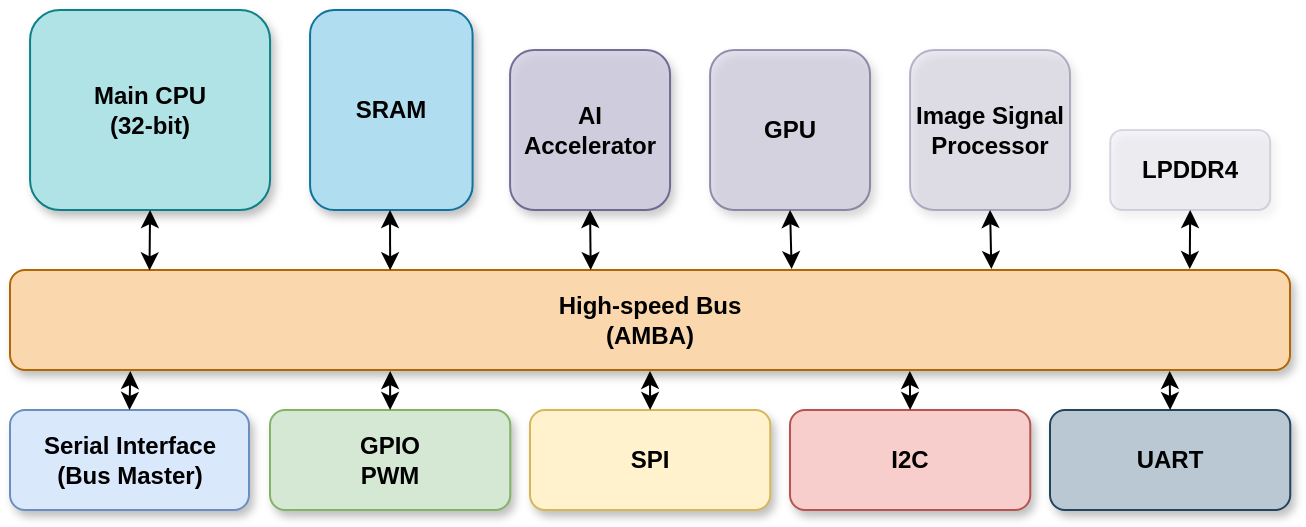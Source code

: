 <mxfile version="24.7.16">
  <diagram name="Page-1" id="7c7Gsr3EZ65wrOukpcMr">
    <mxGraphModel dx="1429" dy="1391" grid="1" gridSize="10" guides="1" tooltips="1" connect="1" arrows="1" fold="1" page="0" pageScale="1" pageWidth="850" pageHeight="1100" math="0" shadow="0">
      <root>
        <mxCell id="0" />
        <mxCell id="1" parent="0" />
        <mxCell id="WEE4pHvyWrbr1R9gSWEm-3" value="&lt;div&gt;High-speed Bus&lt;/div&gt;&lt;div&gt;(AMBA)&lt;br&gt;&lt;/div&gt;" style="rounded=1;whiteSpace=wrap;html=1;points=[[0.09,0,0,0,0]];fillColor=#fad7ac;strokeColor=#b46504;shadow=1;fontStyle=1" parent="1" vertex="1">
          <mxGeometry x="-40" y="-530" width="640" height="50" as="geometry" />
        </mxCell>
        <mxCell id="WEE4pHvyWrbr1R9gSWEm-4" value="&lt;div&gt;Main CPU&lt;/div&gt;&lt;div&gt;(32-bit)&lt;br&gt;&lt;/div&gt;" style="rounded=1;whiteSpace=wrap;html=1;fillColor=#b0e3e6;strokeColor=#0e8088;shadow=1;fontStyle=1" parent="1" vertex="1">
          <mxGeometry x="-29.97" y="-660" width="120" height="100" as="geometry" />
        </mxCell>
        <mxCell id="WEE4pHvyWrbr1R9gSWEm-5" value="SRAM" style="rounded=1;whiteSpace=wrap;html=1;fillColor=#b1ddf0;strokeColor=#10739e;shadow=1;fontStyle=1" parent="1" vertex="1">
          <mxGeometry x="110.03" y="-660" width="81.25" height="100" as="geometry" />
        </mxCell>
        <mxCell id="WEE4pHvyWrbr1R9gSWEm-6" value="&lt;div&gt;Serial Interface&lt;/div&gt;&lt;div&gt;(Bus Master)&lt;br&gt;&lt;/div&gt;" style="rounded=1;whiteSpace=wrap;html=1;fillColor=#dae8fc;strokeColor=#6c8ebf;shadow=1;fontStyle=1" parent="1" vertex="1">
          <mxGeometry x="-40" y="-460" width="119.5" height="50" as="geometry" />
        </mxCell>
        <mxCell id="WEE4pHvyWrbr1R9gSWEm-9" value="&lt;div&gt;GPIO&lt;/div&gt;&lt;div&gt;PWM&lt;br&gt;&lt;/div&gt;" style="rounded=1;whiteSpace=wrap;html=1;fillColor=#d5e8d4;strokeColor=#82b366;shadow=1;fontStyle=1" parent="1" vertex="1">
          <mxGeometry x="90" y="-460" width="120.13" height="50" as="geometry" />
        </mxCell>
        <mxCell id="WEE4pHvyWrbr1R9gSWEm-11" value="SPI" style="rounded=1;whiteSpace=wrap;html=1;fillColor=#fff2cc;strokeColor=#d6b656;shadow=1;fontStyle=1" parent="1" vertex="1">
          <mxGeometry x="220" y="-460" width="120.13" height="50" as="geometry" />
        </mxCell>
        <mxCell id="WEE4pHvyWrbr1R9gSWEm-24" style="edgeStyle=orthogonalEdgeStyle;rounded=0;orthogonalLoop=1;jettySize=auto;html=1;exitX=0.5;exitY=1;exitDx=0;exitDy=0;entryX=0.438;entryY=0;entryDx=0;entryDy=0;entryPerimeter=0;startArrow=classic;startFill=1;fontStyle=1" parent="1" source="WEE4pHvyWrbr1R9gSWEm-12" edge="1">
          <mxGeometry relative="1" as="geometry">
            <mxPoint x="250.35" y="-530" as="targetPoint" />
          </mxGeometry>
        </mxCell>
        <mxCell id="WEE4pHvyWrbr1R9gSWEm-12" value="AI Accelerator" style="rounded=1;whiteSpace=wrap;html=1;fillColor=#d0cee2;strokeColor=#56517e;opacity=80;shadow=1;fontStyle=1" parent="1" vertex="1">
          <mxGeometry x="210.03" y="-640" width="80" height="80" as="geometry" />
        </mxCell>
        <mxCell id="WEE4pHvyWrbr1R9gSWEm-13" value="GPU" style="rounded=1;whiteSpace=wrap;html=1;fillColor=#d0cee2;strokeColor=#56517e;opacity=60;shadow=1;fontStyle=1" parent="1" vertex="1">
          <mxGeometry x="310.03" y="-640" width="80" height="80" as="geometry" />
        </mxCell>
        <mxCell id="WEE4pHvyWrbr1R9gSWEm-17" value="I2C" style="rounded=1;whiteSpace=wrap;html=1;fillColor=#f8cecc;strokeColor=#b85450;shadow=1;fontStyle=1" parent="1" vertex="1">
          <mxGeometry x="350" y="-460" width="120.13" height="50" as="geometry" />
        </mxCell>
        <mxCell id="WEE4pHvyWrbr1R9gSWEm-18" value="UART" style="rounded=1;whiteSpace=wrap;html=1;fillColor=#bac8d3;strokeColor=#23445d;shadow=1;fontStyle=1" parent="1" vertex="1">
          <mxGeometry x="480" y="-460" width="120.13" height="50" as="geometry" />
        </mxCell>
        <mxCell id="WEE4pHvyWrbr1R9gSWEm-20" style="edgeStyle=orthogonalEdgeStyle;rounded=0;orthogonalLoop=1;jettySize=auto;html=1;exitX=0.5;exitY=1;exitDx=0;exitDy=0;entryX=0.109;entryY=0.004;entryDx=0;entryDy=0;entryPerimeter=0;startArrow=classic;startFill=1;fontStyle=1" parent="1" source="WEE4pHvyWrbr1R9gSWEm-4" target="WEE4pHvyWrbr1R9gSWEm-3" edge="1">
          <mxGeometry relative="1" as="geometry">
            <mxPoint x="27.63" y="-530" as="targetPoint" />
          </mxGeometry>
        </mxCell>
        <mxCell id="WEE4pHvyWrbr1R9gSWEm-21" value="" style="ellipse;whiteSpace=wrap;html=1;aspect=fixed;fontStyle=1" parent="1" vertex="1">
          <mxGeometry x="150.03" y="-530" as="geometry" />
        </mxCell>
        <mxCell id="WEE4pHvyWrbr1R9gSWEm-22" style="edgeStyle=orthogonalEdgeStyle;rounded=0;orthogonalLoop=1;jettySize=auto;html=1;entryX=0.297;entryY=0.003;entryDx=0;entryDy=0;entryPerimeter=0;startArrow=classic;startFill=1;fontStyle=1" parent="1" target="WEE4pHvyWrbr1R9gSWEm-3" edge="1">
          <mxGeometry relative="1" as="geometry">
            <mxPoint x="150" y="-560" as="sourcePoint" />
            <mxPoint x="149.23" y="-530.1" as="targetPoint" />
          </mxGeometry>
        </mxCell>
        <mxCell id="WEE4pHvyWrbr1R9gSWEm-26" style="edgeStyle=orthogonalEdgeStyle;rounded=0;orthogonalLoop=1;jettySize=auto;html=1;exitX=0.5;exitY=1;exitDx=0;exitDy=0;entryX=0.595;entryY=-0.009;entryDx=0;entryDy=0;entryPerimeter=0;startArrow=classic;startFill=1;fontStyle=1" parent="1" source="WEE4pHvyWrbr1R9gSWEm-13" edge="1">
          <mxGeometry relative="1" as="geometry">
            <mxPoint x="350.83" y="-530.45" as="targetPoint" />
          </mxGeometry>
        </mxCell>
        <mxCell id="WEE4pHvyWrbr1R9gSWEm-27" style="edgeStyle=orthogonalEdgeStyle;rounded=0;orthogonalLoop=1;jettySize=auto;html=1;exitX=0.5;exitY=0;exitDx=0;exitDy=0;entryX=0.498;entryY=-0.014;entryDx=0;entryDy=0;entryPerimeter=0;fontStyle=1" parent="1" source="WEE4pHvyWrbr1R9gSWEm-6" target="WEE4pHvyWrbr1R9gSWEm-6" edge="1">
          <mxGeometry relative="1" as="geometry" />
        </mxCell>
        <mxCell id="WEE4pHvyWrbr1R9gSWEm-28" style="edgeStyle=orthogonalEdgeStyle;rounded=0;orthogonalLoop=1;jettySize=auto;html=1;exitX=0.5;exitY=0;exitDx=0;exitDy=0;entryX=0.094;entryY=1.01;entryDx=0;entryDy=0;entryPerimeter=0;startArrow=classic;startFill=1;fontStyle=1" parent="1" source="WEE4pHvyWrbr1R9gSWEm-6" target="WEE4pHvyWrbr1R9gSWEm-3" edge="1">
          <mxGeometry relative="1" as="geometry" />
        </mxCell>
        <mxCell id="WEE4pHvyWrbr1R9gSWEm-29" style="edgeStyle=orthogonalEdgeStyle;rounded=0;orthogonalLoop=1;jettySize=auto;html=1;exitX=0.5;exitY=0;exitDx=0;exitDy=0;entryX=0.297;entryY=1.01;entryDx=0;entryDy=0;entryPerimeter=0;startArrow=classic;startFill=1;fontStyle=1" parent="1" source="WEE4pHvyWrbr1R9gSWEm-9" target="WEE4pHvyWrbr1R9gSWEm-3" edge="1">
          <mxGeometry relative="1" as="geometry" />
        </mxCell>
        <mxCell id="WEE4pHvyWrbr1R9gSWEm-30" style="edgeStyle=orthogonalEdgeStyle;rounded=0;orthogonalLoop=1;jettySize=auto;html=1;exitX=0.5;exitY=0;exitDx=0;exitDy=0;entryX=0.5;entryY=1.009;entryDx=0;entryDy=0;entryPerimeter=0;startArrow=classic;startFill=1;fontStyle=1" parent="1" source="WEE4pHvyWrbr1R9gSWEm-11" target="WEE4pHvyWrbr1R9gSWEm-3" edge="1">
          <mxGeometry relative="1" as="geometry" />
        </mxCell>
        <mxCell id="WEE4pHvyWrbr1R9gSWEm-31" style="edgeStyle=orthogonalEdgeStyle;rounded=0;orthogonalLoop=1;jettySize=auto;html=1;exitX=0.5;exitY=0;exitDx=0;exitDy=0;entryX=0.703;entryY=1.009;entryDx=0;entryDy=0;entryPerimeter=0;startArrow=classic;startFill=1;fontStyle=1" parent="1" source="WEE4pHvyWrbr1R9gSWEm-17" target="WEE4pHvyWrbr1R9gSWEm-3" edge="1">
          <mxGeometry relative="1" as="geometry" />
        </mxCell>
        <mxCell id="WEE4pHvyWrbr1R9gSWEm-32" style="edgeStyle=orthogonalEdgeStyle;rounded=0;orthogonalLoop=1;jettySize=auto;html=1;exitX=0.5;exitY=0;exitDx=0;exitDy=0;entryX=0.906;entryY=1.009;entryDx=0;entryDy=0;entryPerimeter=0;startArrow=classic;startFill=1;fontStyle=1" parent="1" source="WEE4pHvyWrbr1R9gSWEm-18" target="WEE4pHvyWrbr1R9gSWEm-3" edge="1">
          <mxGeometry relative="1" as="geometry" />
        </mxCell>
        <mxCell id="WEE4pHvyWrbr1R9gSWEm-33" value="&lt;div&gt;Image Signal&lt;/div&gt;&lt;div&gt;Processor&lt;br&gt;&lt;/div&gt;" style="rounded=1;whiteSpace=wrap;html=1;fillColor=#d0cee2;strokeColor=#56517e;opacity=40;shadow=1;fontStyle=1" parent="1" vertex="1">
          <mxGeometry x="410.03" y="-640" width="80" height="80" as="geometry" />
        </mxCell>
        <mxCell id="WEE4pHvyWrbr1R9gSWEm-34" value="LPDDR4" style="rounded=1;whiteSpace=wrap;html=1;fillColor=#d0cee2;strokeColor=#56517e;opacity=20;shadow=1;fontStyle=1" parent="1" vertex="1">
          <mxGeometry x="510.1" y="-600" width="80" height="40" as="geometry" />
        </mxCell>
        <mxCell id="WEE4pHvyWrbr1R9gSWEm-35" style="edgeStyle=orthogonalEdgeStyle;rounded=0;orthogonalLoop=1;jettySize=auto;html=1;exitX=0.5;exitY=1;exitDx=0;exitDy=0;entryX=0.751;entryY=-0.011;entryDx=0;entryDy=0;entryPerimeter=0;startArrow=classic;startFill=1;fontStyle=1" parent="1" source="WEE4pHvyWrbr1R9gSWEm-33" edge="1">
          <mxGeometry relative="1" as="geometry">
            <mxPoint x="450.67" y="-530.55" as="targetPoint" />
          </mxGeometry>
        </mxCell>
        <mxCell id="WEE4pHvyWrbr1R9gSWEm-37" style="edgeStyle=orthogonalEdgeStyle;rounded=0;orthogonalLoop=1;jettySize=auto;html=1;exitX=0.5;exitY=1;exitDx=0;exitDy=0;entryX=0.906;entryY=-0.009;entryDx=0;entryDy=0;entryPerimeter=0;startArrow=classic;startFill=1;fontStyle=1" parent="1" source="WEE4pHvyWrbr1R9gSWEm-34" edge="1">
          <mxGeometry relative="1" as="geometry">
            <mxPoint x="549.87" y="-530.45" as="targetPoint" />
          </mxGeometry>
        </mxCell>
      </root>
    </mxGraphModel>
  </diagram>
</mxfile>
